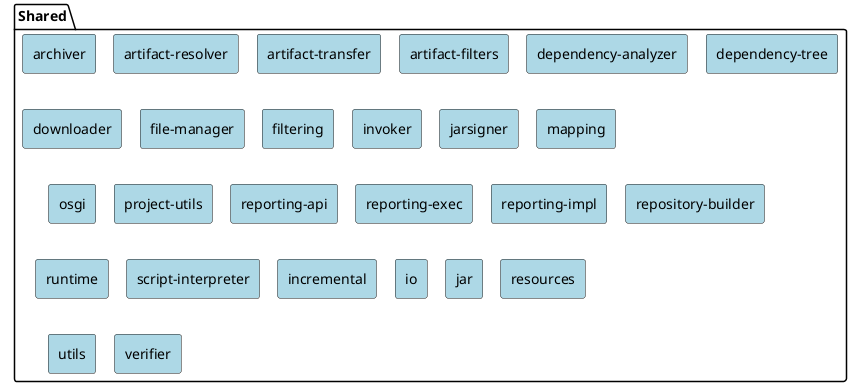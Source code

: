 /*
Licensed to the Apache Software Foundation (ASF) under one
or more contributor license agreements.  See the NOTICE file
distributed with this work for additional information
regarding copyright ownership.  The ASF licenses this file
to you under the Apache License, Version 2.0 (the
"License"); you may not use this file except in compliance
with the License.  You may obtain a copy of the License at

  http://www.apache.org/licenses/LICENSE-2.0

Unless required by applicable law or agreed to in writing,
software distributed under the License is distributed on an
"AS IS" BASIS, WITHOUT WARRANTIES OR CONDITIONS OF ANY
KIND, either express or implied.  See the License for the
specific language governing permissions and limitations
under the License.
*/
@startuml
!pragma layout smetana

<style>
    rectangle {
        BackgroundColor LightBlue
    }
}
</style>

package "Shared" {
  rectangle "archiver"
  rectangle "artifact-resolver"
  rectangle "artifact-transfer"
  rectangle "artifact-filters"
  rectangle "dependency-analyzer"
  rectangle "dependency-tree"
  rectangle "downloader"
  rectangle "file-manager"
  rectangle "filtering"
  rectangle "invoker"
  rectangle "jarsigner"
  rectangle "mapping"
  rectangle "osgi"
  rectangle "project-utils"
  rectangle "reporting-api"
  rectangle "reporting-exec"
  rectangle "reporting-impl"
  rectangle "repository-builder"
  rectangle "runtime"
  rectangle "script-interpreter"
  rectangle "incremental"
  rectangle "io"
  rectangle "jar"
  rectangle "resources"
  rectangle "utils"
  rectangle "verifier"
}


url of "project-utils" is [[https://github.com/apache/maven-project-utils]]
@enduml
